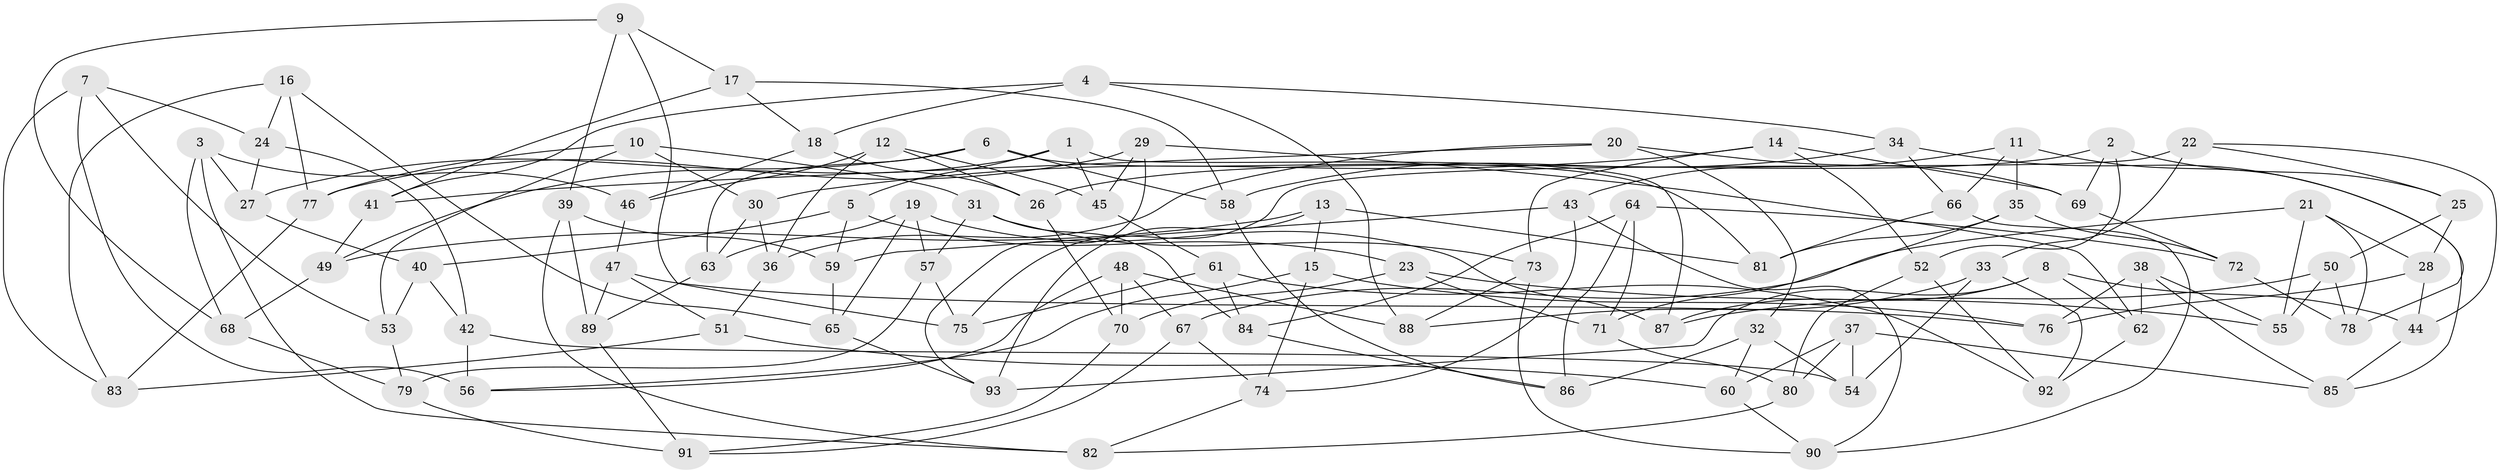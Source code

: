 // Generated by graph-tools (version 1.1) at 2025/50/03/09/25 03:50:56]
// undirected, 93 vertices, 186 edges
graph export_dot {
graph [start="1"]
  node [color=gray90,style=filled];
  1;
  2;
  3;
  4;
  5;
  6;
  7;
  8;
  9;
  10;
  11;
  12;
  13;
  14;
  15;
  16;
  17;
  18;
  19;
  20;
  21;
  22;
  23;
  24;
  25;
  26;
  27;
  28;
  29;
  30;
  31;
  32;
  33;
  34;
  35;
  36;
  37;
  38;
  39;
  40;
  41;
  42;
  43;
  44;
  45;
  46;
  47;
  48;
  49;
  50;
  51;
  52;
  53;
  54;
  55;
  56;
  57;
  58;
  59;
  60;
  61;
  62;
  63;
  64;
  65;
  66;
  67;
  68;
  69;
  70;
  71;
  72;
  73;
  74;
  75;
  76;
  77;
  78;
  79;
  80;
  81;
  82;
  83;
  84;
  85;
  86;
  87;
  88;
  89;
  90;
  91;
  92;
  93;
  1 -- 87;
  1 -- 5;
  1 -- 45;
  1 -- 49;
  2 -- 26;
  2 -- 52;
  2 -- 25;
  2 -- 69;
  3 -- 68;
  3 -- 82;
  3 -- 27;
  3 -- 46;
  4 -- 18;
  4 -- 34;
  4 -- 41;
  4 -- 88;
  5 -- 40;
  5 -- 23;
  5 -- 59;
  6 -- 58;
  6 -- 63;
  6 -- 81;
  6 -- 27;
  7 -- 24;
  7 -- 53;
  7 -- 83;
  7 -- 56;
  8 -- 44;
  8 -- 62;
  8 -- 93;
  8 -- 87;
  9 -- 68;
  9 -- 75;
  9 -- 39;
  9 -- 17;
  10 -- 53;
  10 -- 77;
  10 -- 30;
  10 -- 31;
  11 -- 43;
  11 -- 35;
  11 -- 66;
  11 -- 78;
  12 -- 36;
  12 -- 46;
  12 -- 45;
  12 -- 26;
  13 -- 81;
  13 -- 93;
  13 -- 15;
  13 -- 49;
  14 -- 69;
  14 -- 73;
  14 -- 30;
  14 -- 52;
  15 -- 74;
  15 -- 76;
  15 -- 56;
  16 -- 83;
  16 -- 77;
  16 -- 24;
  16 -- 65;
  17 -- 18;
  17 -- 41;
  17 -- 58;
  18 -- 46;
  18 -- 26;
  19 -- 57;
  19 -- 63;
  19 -- 65;
  19 -- 87;
  20 -- 69;
  20 -- 41;
  20 -- 32;
  20 -- 36;
  21 -- 55;
  21 -- 78;
  21 -- 28;
  21 -- 67;
  22 -- 44;
  22 -- 33;
  22 -- 75;
  22 -- 25;
  23 -- 71;
  23 -- 55;
  23 -- 70;
  24 -- 27;
  24 -- 42;
  25 -- 28;
  25 -- 50;
  26 -- 70;
  27 -- 40;
  28 -- 76;
  28 -- 44;
  29 -- 62;
  29 -- 93;
  29 -- 77;
  29 -- 45;
  30 -- 63;
  30 -- 36;
  31 -- 57;
  31 -- 73;
  31 -- 84;
  32 -- 54;
  32 -- 86;
  32 -- 60;
  33 -- 54;
  33 -- 92;
  33 -- 88;
  34 -- 85;
  34 -- 66;
  34 -- 58;
  35 -- 72;
  35 -- 71;
  35 -- 81;
  36 -- 51;
  37 -- 60;
  37 -- 54;
  37 -- 85;
  37 -- 80;
  38 -- 85;
  38 -- 62;
  38 -- 55;
  38 -- 76;
  39 -- 59;
  39 -- 82;
  39 -- 89;
  40 -- 53;
  40 -- 42;
  41 -- 49;
  42 -- 56;
  42 -- 54;
  43 -- 74;
  43 -- 59;
  43 -- 90;
  44 -- 85;
  45 -- 61;
  46 -- 47;
  47 -- 76;
  47 -- 89;
  47 -- 51;
  48 -- 88;
  48 -- 56;
  48 -- 70;
  48 -- 67;
  49 -- 68;
  50 -- 78;
  50 -- 87;
  50 -- 55;
  51 -- 60;
  51 -- 83;
  52 -- 92;
  52 -- 80;
  53 -- 79;
  57 -- 75;
  57 -- 79;
  58 -- 86;
  59 -- 65;
  60 -- 90;
  61 -- 75;
  61 -- 84;
  61 -- 92;
  62 -- 92;
  63 -- 89;
  64 -- 86;
  64 -- 84;
  64 -- 71;
  64 -- 72;
  65 -- 93;
  66 -- 81;
  66 -- 90;
  67 -- 74;
  67 -- 91;
  68 -- 79;
  69 -- 72;
  70 -- 91;
  71 -- 80;
  72 -- 78;
  73 -- 88;
  73 -- 90;
  74 -- 82;
  77 -- 83;
  79 -- 91;
  80 -- 82;
  84 -- 86;
  89 -- 91;
}
